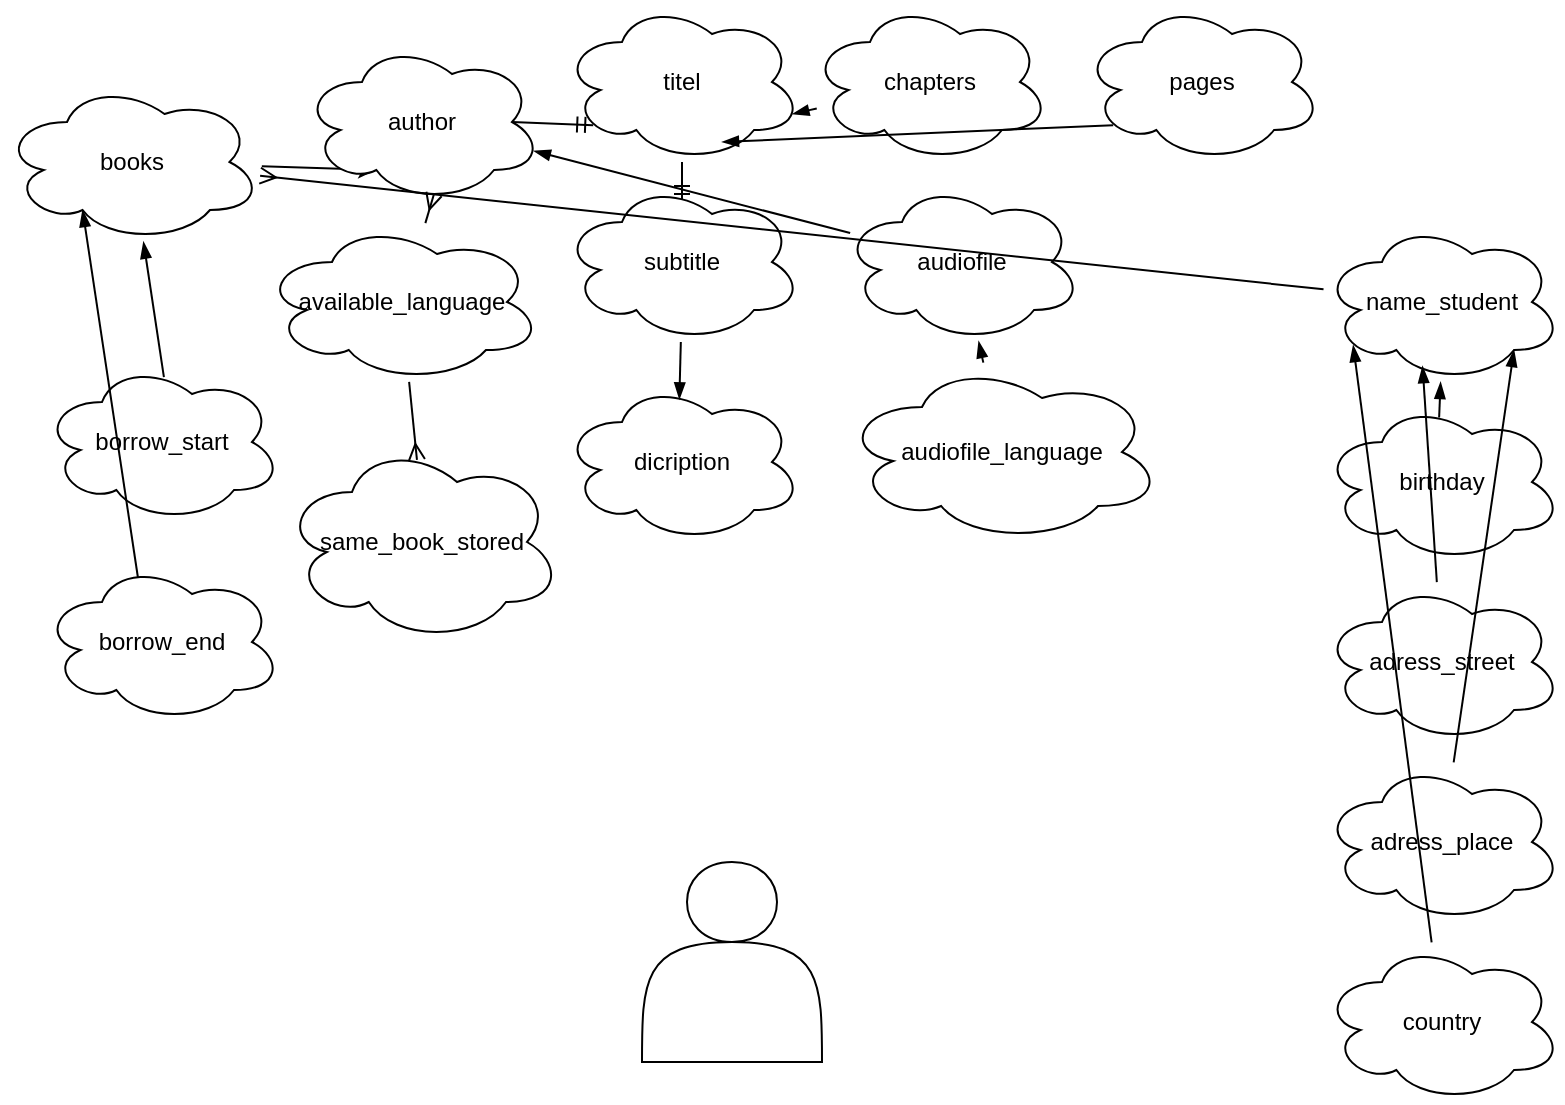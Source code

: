 <mxfile>
    <diagram id="le4M-jC43JbNifUeuZVW" name="Page-1">
        <mxGraphModel dx="960" dy="699" grid="1" gridSize="10" guides="1" tooltips="1" connect="1" arrows="1" fold="1" page="1" pageScale="1" pageWidth="827" pageHeight="1169" math="0" shadow="0">
            <root>
                <mxCell id="0"/>
                <mxCell id="1" parent="0"/>
                <mxCell id="2" value="" style="shape=actor;whiteSpace=wrap;html=1;" vertex="1" parent="1">
                    <mxGeometry x="330" y="470" width="90" height="100" as="geometry"/>
                </mxCell>
                <mxCell id="22" style="edgeStyle=none;html=1;entryX=0.31;entryY=0.8;entryDx=0;entryDy=0;entryPerimeter=0;" edge="1" parent="1" source="3" target="5">
                    <mxGeometry relative="1" as="geometry"/>
                </mxCell>
                <mxCell id="3" value="books" style="ellipse;shape=cloud;whiteSpace=wrap;html=1;" vertex="1" parent="1">
                    <mxGeometry x="10" y="80" width="130" height="80" as="geometry"/>
                </mxCell>
                <mxCell id="24" style="edgeStyle=none;html=1;entryX=0.5;entryY=0.125;entryDx=0;entryDy=0;entryPerimeter=0;endArrow=ERmandOne;endFill=0;" edge="1" parent="1" source="4" target="8">
                    <mxGeometry relative="1" as="geometry"/>
                </mxCell>
                <mxCell id="4" value="titel" style="ellipse;shape=cloud;whiteSpace=wrap;html=1;" vertex="1" parent="1">
                    <mxGeometry x="290" y="40" width="120" height="80" as="geometry"/>
                </mxCell>
                <mxCell id="23" style="edgeStyle=none;html=1;entryX=0.13;entryY=0.77;entryDx=0;entryDy=0;entryPerimeter=0;exitX=0.875;exitY=0.5;exitDx=0;exitDy=0;exitPerimeter=0;endArrow=ERmandOne;endFill=0;" edge="1" parent="1" source="5" target="4">
                    <mxGeometry relative="1" as="geometry"/>
                </mxCell>
                <mxCell id="5" value="author" style="ellipse;shape=cloud;whiteSpace=wrap;html=1;" vertex="1" parent="1">
                    <mxGeometry x="160" y="60" width="120" height="80" as="geometry"/>
                </mxCell>
                <mxCell id="29" style="edgeStyle=none;html=1;entryX=0.96;entryY=0.7;entryDx=0;entryDy=0;entryPerimeter=0;endArrow=blockThin;endFill=1;" edge="1" parent="1" source="6" target="4">
                    <mxGeometry relative="1" as="geometry"/>
                </mxCell>
                <mxCell id="6" value="chapters" style="ellipse;shape=cloud;whiteSpace=wrap;html=1;" vertex="1" parent="1">
                    <mxGeometry x="414" y="40" width="120" height="80" as="geometry"/>
                </mxCell>
                <mxCell id="7" value="dicription" style="ellipse;shape=cloud;whiteSpace=wrap;html=1;" vertex="1" parent="1">
                    <mxGeometry x="290" y="230" width="120" height="80" as="geometry"/>
                </mxCell>
                <mxCell id="31" value="" style="edgeStyle=none;html=1;endArrow=blockThin;endFill=1;entryX=0.489;entryY=0.108;entryDx=0;entryDy=0;entryPerimeter=0;" edge="1" parent="1" source="8" target="7">
                    <mxGeometry relative="1" as="geometry"/>
                </mxCell>
                <mxCell id="8" value="subtitle" style="ellipse;shape=cloud;whiteSpace=wrap;html=1;" vertex="1" parent="1">
                    <mxGeometry x="290" y="130" width="120" height="80" as="geometry"/>
                </mxCell>
                <mxCell id="32" style="edgeStyle=none;html=1;endArrow=blockThin;endFill=1;" edge="1" parent="1" source="9" target="5">
                    <mxGeometry relative="1" as="geometry"/>
                </mxCell>
                <mxCell id="9" value="audiofile" style="ellipse;shape=cloud;whiteSpace=wrap;html=1;" vertex="1" parent="1">
                    <mxGeometry x="430" y="130" width="120" height="80" as="geometry"/>
                </mxCell>
                <mxCell id="30" style="edgeStyle=none;html=1;endArrow=blockThin;endFill=1;exitX=0.13;exitY=0.77;exitDx=0;exitDy=0;exitPerimeter=0;" edge="1" parent="1" source="10">
                    <mxGeometry relative="1" as="geometry">
                        <mxPoint x="370" y="110" as="targetPoint"/>
                    </mxGeometry>
                </mxCell>
                <mxCell id="10" value="pages" style="ellipse;shape=cloud;whiteSpace=wrap;html=1;" vertex="1" parent="1">
                    <mxGeometry x="550" y="40" width="120" height="80" as="geometry"/>
                </mxCell>
                <mxCell id="27" style="edgeStyle=none;html=1;endArrow=blockThin;endFill=1;exitX=0.508;exitY=0.095;exitDx=0;exitDy=0;exitPerimeter=0;" edge="1" parent="1" source="12" target="3">
                    <mxGeometry relative="1" as="geometry"/>
                </mxCell>
                <mxCell id="12" value="borrow_start" style="ellipse;shape=cloud;whiteSpace=wrap;html=1;" vertex="1" parent="1">
                    <mxGeometry x="30" y="220" width="120" height="80" as="geometry"/>
                </mxCell>
                <mxCell id="13" value="same_book_stored" style="ellipse;shape=cloud;whiteSpace=wrap;html=1;" vertex="1" parent="1">
                    <mxGeometry x="150" y="260" width="140" height="100" as="geometry"/>
                </mxCell>
                <mxCell id="28" style="edgeStyle=none;html=1;entryX=0.31;entryY=0.8;entryDx=0;entryDy=0;entryPerimeter=0;endArrow=blockThin;endFill=1;exitX=0.4;exitY=0.1;exitDx=0;exitDy=0;exitPerimeter=0;" edge="1" parent="1" source="14" target="3">
                    <mxGeometry relative="1" as="geometry"/>
                </mxCell>
                <mxCell id="14" value="borrow_end" style="ellipse;shape=cloud;whiteSpace=wrap;html=1;" vertex="1" parent="1">
                    <mxGeometry x="30" y="320" width="120" height="80" as="geometry"/>
                </mxCell>
                <mxCell id="34" style="edgeStyle=none;html=1;endArrow=ERmany;endFill=0;" edge="1" parent="1" source="15" target="3">
                    <mxGeometry relative="1" as="geometry"/>
                </mxCell>
                <mxCell id="15" value="name_student" style="ellipse;shape=cloud;whiteSpace=wrap;html=1;" vertex="1" parent="1">
                    <mxGeometry x="670" y="150" width="120" height="80" as="geometry"/>
                </mxCell>
                <mxCell id="35" style="edgeStyle=none;html=1;endArrow=blockThin;endFill=1;exitX=0.488;exitY=0.097;exitDx=0;exitDy=0;exitPerimeter=0;" edge="1" parent="1" source="16" target="15">
                    <mxGeometry relative="1" as="geometry"/>
                </mxCell>
                <mxCell id="16" value="birthday&lt;span style=&quot;color: rgba(0 , 0 , 0 , 0) ; font-family: monospace ; font-size: 0px&quot;&gt;%3CmxGraphModel%3E%3Croot%3E%3CmxCell%20id%3D%220%22%2F%3E%3CmxCell%20id%3D%221%22%20parent%3D%220%22%2F%3E%3CmxCell%20id%3D%222%22%20value%3D%22name_student%22%20style%3D%22ellipse%3Bshape%3Dcloud%3BwhiteSpace%3Dwrap%3Bhtml%3D1%3B%22%20vertex%3D%221%22%20parent%3D%221%22%3E%3CmxGeometry%20x%3D%22560%22%20y%3D%22230%22%20width%3D%22120%22%20height%3D%2280%22%20as%3D%22geometry%22%2F%3E%3C%2FmxCell%3E%3C%2Froot%3E%3C%2FmxGraphModel%3E&lt;/span&gt;" style="ellipse;shape=cloud;whiteSpace=wrap;html=1;" vertex="1" parent="1">
                    <mxGeometry x="670" y="240" width="120" height="80" as="geometry"/>
                </mxCell>
                <mxCell id="36" style="edgeStyle=none;html=1;entryX=0.419;entryY=0.901;entryDx=0;entryDy=0;entryPerimeter=0;endArrow=blockThin;endFill=1;" edge="1" parent="1" source="17" target="15">
                    <mxGeometry relative="1" as="geometry"/>
                </mxCell>
                <mxCell id="17" value="adress_street" style="ellipse;shape=cloud;whiteSpace=wrap;html=1;" vertex="1" parent="1">
                    <mxGeometry x="670" y="330" width="120" height="80" as="geometry"/>
                </mxCell>
                <mxCell id="25" style="edgeStyle=none;html=1;entryX=0.55;entryY=0.95;entryDx=0;entryDy=0;entryPerimeter=0;endArrow=ERmany;endFill=0;" edge="1" parent="1" source="18" target="5">
                    <mxGeometry relative="1" as="geometry"/>
                </mxCell>
                <mxCell id="26" value="" style="edgeStyle=none;html=1;endArrow=ERmany;endFill=0;entryX=0.482;entryY=0.089;entryDx=0;entryDy=0;entryPerimeter=0;" edge="1" parent="1" source="18" target="13">
                    <mxGeometry relative="1" as="geometry"/>
                </mxCell>
                <mxCell id="18" value="available_language" style="ellipse;shape=cloud;whiteSpace=wrap;html=1;" vertex="1" parent="1">
                    <mxGeometry x="140" y="150" width="140" height="80" as="geometry"/>
                </mxCell>
                <mxCell id="37" style="edgeStyle=none;html=1;entryX=0.8;entryY=0.8;entryDx=0;entryDy=0;entryPerimeter=0;endArrow=blockThin;endFill=1;" edge="1" parent="1" source="19" target="15">
                    <mxGeometry relative="1" as="geometry"/>
                </mxCell>
                <mxCell id="19" value="adress_place" style="ellipse;shape=cloud;whiteSpace=wrap;html=1;" vertex="1" parent="1">
                    <mxGeometry x="670" y="420" width="120" height="80" as="geometry"/>
                </mxCell>
                <mxCell id="38" style="edgeStyle=none;html=1;entryX=0.13;entryY=0.77;entryDx=0;entryDy=0;entryPerimeter=0;endArrow=blockThin;endFill=1;" edge="1" parent="1" source="20" target="15">
                    <mxGeometry relative="1" as="geometry"/>
                </mxCell>
                <mxCell id="20" value="country" style="ellipse;shape=cloud;whiteSpace=wrap;html=1;" vertex="1" parent="1">
                    <mxGeometry x="670" y="510" width="120" height="80" as="geometry"/>
                </mxCell>
                <mxCell id="33" style="edgeStyle=none;html=1;endArrow=blockThin;endFill=1;" edge="1" parent="1" source="21" target="9">
                    <mxGeometry relative="1" as="geometry"/>
                </mxCell>
                <mxCell id="21" value="audiofile_language" style="ellipse;shape=cloud;whiteSpace=wrap;html=1;" vertex="1" parent="1">
                    <mxGeometry x="430" y="220" width="160" height="90" as="geometry"/>
                </mxCell>
            </root>
        </mxGraphModel>
    </diagram>
</mxfile>